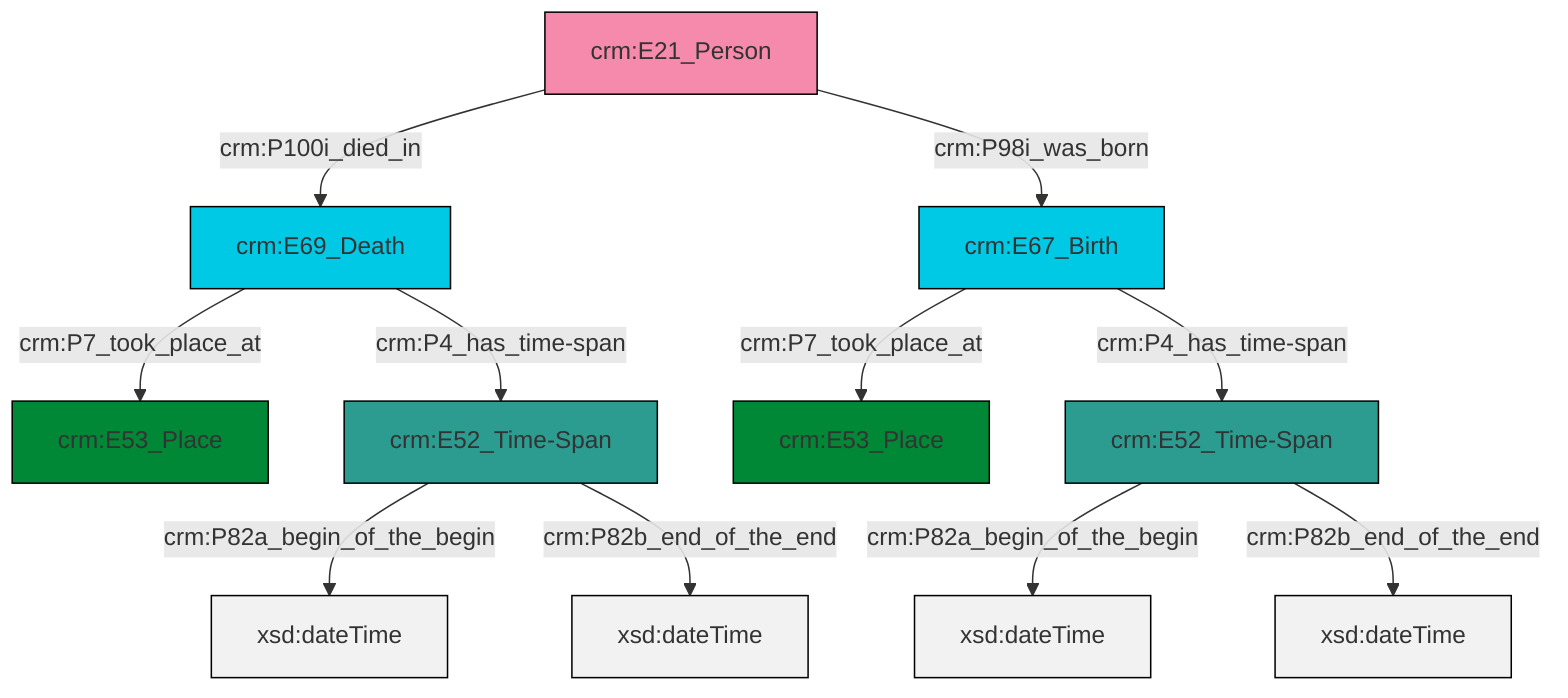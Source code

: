 graph TD
classDef Literal fill:#f2f2f2,stroke:#000000;
classDef CRM_Entity fill:#FFFFFF,stroke:#000000;
classDef Temporal_Entity fill:#00C9E6, stroke:#000000;
classDef Type fill:#E18312, stroke:#000000;
classDef Time-Span fill:#2C9C91, stroke:#000000;
classDef Appellation fill:#FFEB7F, stroke:#000000;
classDef Place fill:#008836, stroke:#000000;
classDef Persistent_Item fill:#B266B2, stroke:#000000;
classDef Conceptual_Object fill:#FFD700, stroke:#000000;
classDef Physical_Thing fill:#D2B48C, stroke:#000000;
classDef Actor fill:#f58aad, stroke:#000000;
classDef PC_Classes fill:#4ce600, stroke:#000000;
classDef Multi fill:#cccccc,stroke:#000000;

4["crm:E67_Birth"]:::Temporal_Entity -->|crm:P7_took_place_at| 0["crm:E53_Place"]:::Place
5["crm:E21_Person"]:::Actor -->|crm:P100i_died_in| 6["crm:E69_Death"]:::Temporal_Entity
2["crm:E52_Time-Span"]:::Time-Span -->|crm:P82a_begin_of_the_begin| 7[xsd:dateTime]:::Literal
12["crm:E52_Time-Span"]:::Time-Span -->|crm:P82a_begin_of_the_begin| 13[xsd:dateTime]:::Literal
5["crm:E21_Person"]:::Actor -->|crm:P98i_was_born| 4["crm:E67_Birth"]:::Temporal_Entity
12["crm:E52_Time-Span"]:::Time-Span -->|crm:P82b_end_of_the_end| 14[xsd:dateTime]:::Literal
6["crm:E69_Death"]:::Temporal_Entity -->|crm:P7_took_place_at| 8["crm:E53_Place"]:::Place
4["crm:E67_Birth"]:::Temporal_Entity -->|crm:P4_has_time-span| 12["crm:E52_Time-Span"]:::Time-Span
6["crm:E69_Death"]:::Temporal_Entity -->|crm:P4_has_time-span| 2["crm:E52_Time-Span"]:::Time-Span
2["crm:E52_Time-Span"]:::Time-Span -->|crm:P82b_end_of_the_end| 17[xsd:dateTime]:::Literal